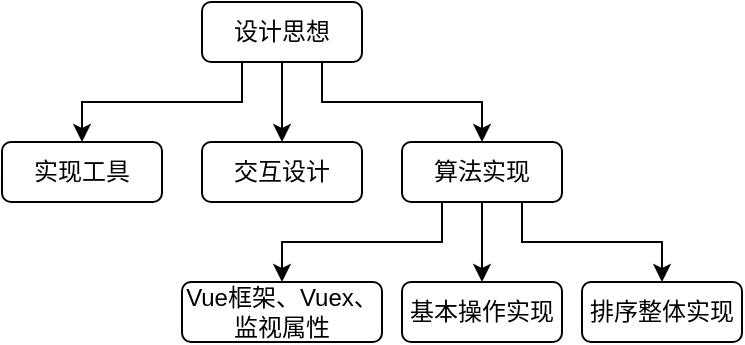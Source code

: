 <mxfile>
    <diagram id="k3LJbVyQ1dGrg-0fKa9e" name="第 1 页">
        <mxGraphModel dx="903" dy="499" grid="1" gridSize="10" guides="1" tooltips="1" connect="1" arrows="1" fold="1" page="1" pageScale="1" pageWidth="4681" pageHeight="3300" math="0" shadow="0">
            <root>
                <mxCell id="0"/>
                <mxCell id="1" parent="0"/>
                <mxCell id="10" style="edgeStyle=orthogonalEdgeStyle;rounded=0;orthogonalLoop=1;jettySize=auto;html=1;exitX=0.25;exitY=1;exitDx=0;exitDy=0;entryX=0.5;entryY=0;entryDx=0;entryDy=0;" edge="1" parent="1" source="2" target="3">
                    <mxGeometry relative="1" as="geometry"/>
                </mxCell>
                <mxCell id="11" style="edgeStyle=orthogonalEdgeStyle;rounded=0;orthogonalLoop=1;jettySize=auto;html=1;exitX=0.5;exitY=1;exitDx=0;exitDy=0;entryX=0.5;entryY=0;entryDx=0;entryDy=0;" edge="1" parent="1" source="2" target="4">
                    <mxGeometry relative="1" as="geometry"/>
                </mxCell>
                <mxCell id="12" style="edgeStyle=orthogonalEdgeStyle;rounded=0;orthogonalLoop=1;jettySize=auto;html=1;exitX=0.75;exitY=1;exitDx=0;exitDy=0;entryX=0.5;entryY=0;entryDx=0;entryDy=0;" edge="1" parent="1" source="2" target="5">
                    <mxGeometry relative="1" as="geometry"/>
                </mxCell>
                <mxCell id="2" value="设计思想" style="rounded=1;whiteSpace=wrap;html=1;" vertex="1" parent="1">
                    <mxGeometry x="160" y="90" width="80" height="30" as="geometry"/>
                </mxCell>
                <mxCell id="3" value="实现工具" style="rounded=1;whiteSpace=wrap;html=1;" vertex="1" parent="1">
                    <mxGeometry x="60" y="160" width="80" height="30" as="geometry"/>
                </mxCell>
                <mxCell id="4" value="交互设计" style="rounded=1;whiteSpace=wrap;html=1;" vertex="1" parent="1">
                    <mxGeometry x="160" y="160" width="80" height="30" as="geometry"/>
                </mxCell>
                <mxCell id="13" style="edgeStyle=orthogonalEdgeStyle;rounded=0;orthogonalLoop=1;jettySize=auto;html=1;exitX=0.25;exitY=1;exitDx=0;exitDy=0;entryX=0.5;entryY=0;entryDx=0;entryDy=0;" edge="1" parent="1" source="5" target="6">
                    <mxGeometry relative="1" as="geometry"/>
                </mxCell>
                <mxCell id="14" style="edgeStyle=orthogonalEdgeStyle;rounded=0;orthogonalLoop=1;jettySize=auto;html=1;exitX=0.5;exitY=1;exitDx=0;exitDy=0;entryX=0.5;entryY=0;entryDx=0;entryDy=0;" edge="1" parent="1" source="5" target="7">
                    <mxGeometry relative="1" as="geometry"/>
                </mxCell>
                <mxCell id="15" style="edgeStyle=orthogonalEdgeStyle;rounded=0;orthogonalLoop=1;jettySize=auto;html=1;exitX=0.75;exitY=1;exitDx=0;exitDy=0;entryX=0.5;entryY=0;entryDx=0;entryDy=0;" edge="1" parent="1" source="5" target="8">
                    <mxGeometry relative="1" as="geometry"/>
                </mxCell>
                <mxCell id="5" value="算法实现" style="rounded=1;whiteSpace=wrap;html=1;" vertex="1" parent="1">
                    <mxGeometry x="260" y="160" width="80" height="30" as="geometry"/>
                </mxCell>
                <mxCell id="6" value="Vue框架、Vuex、监视属性" style="rounded=1;whiteSpace=wrap;html=1;" vertex="1" parent="1">
                    <mxGeometry x="150" y="230" width="100" height="30" as="geometry"/>
                </mxCell>
                <mxCell id="7" value="基本操作实现" style="rounded=1;whiteSpace=wrap;html=1;" vertex="1" parent="1">
                    <mxGeometry x="260" y="230" width="80" height="30" as="geometry"/>
                </mxCell>
                <mxCell id="8" value="排序整体实现" style="rounded=1;whiteSpace=wrap;html=1;" vertex="1" parent="1">
                    <mxGeometry x="350" y="230" width="80" height="30" as="geometry"/>
                </mxCell>
            </root>
        </mxGraphModel>
    </diagram>
</mxfile>